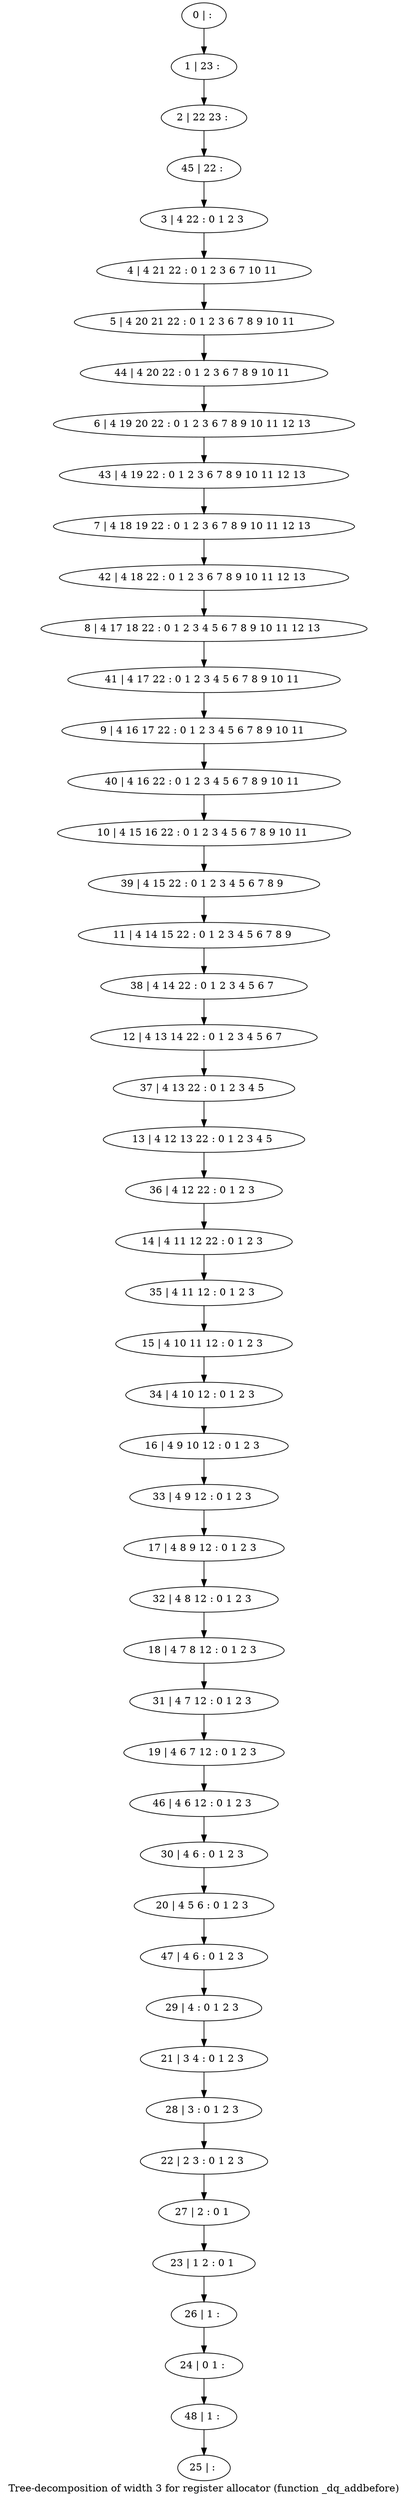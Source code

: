 digraph G {
graph [label="Tree-decomposition of width 3 for register allocator (function _dq_addbefore)"]
0[label="0 | : "];
1[label="1 | 23 : "];
2[label="2 | 22 23 : "];
3[label="3 | 4 22 : 0 1 2 3 "];
4[label="4 | 4 21 22 : 0 1 2 3 6 7 10 11 "];
5[label="5 | 4 20 21 22 : 0 1 2 3 6 7 8 9 10 11 "];
6[label="6 | 4 19 20 22 : 0 1 2 3 6 7 8 9 10 11 12 13 "];
7[label="7 | 4 18 19 22 : 0 1 2 3 6 7 8 9 10 11 12 13 "];
8[label="8 | 4 17 18 22 : 0 1 2 3 4 5 6 7 8 9 10 11 12 13 "];
9[label="9 | 4 16 17 22 : 0 1 2 3 4 5 6 7 8 9 10 11 "];
10[label="10 | 4 15 16 22 : 0 1 2 3 4 5 6 7 8 9 10 11 "];
11[label="11 | 4 14 15 22 : 0 1 2 3 4 5 6 7 8 9 "];
12[label="12 | 4 13 14 22 : 0 1 2 3 4 5 6 7 "];
13[label="13 | 4 12 13 22 : 0 1 2 3 4 5 "];
14[label="14 | 4 11 12 22 : 0 1 2 3 "];
15[label="15 | 4 10 11 12 : 0 1 2 3 "];
16[label="16 | 4 9 10 12 : 0 1 2 3 "];
17[label="17 | 4 8 9 12 : 0 1 2 3 "];
18[label="18 | 4 7 8 12 : 0 1 2 3 "];
19[label="19 | 4 6 7 12 : 0 1 2 3 "];
20[label="20 | 4 5 6 : 0 1 2 3 "];
21[label="21 | 3 4 : 0 1 2 3 "];
22[label="22 | 2 3 : 0 1 2 3 "];
23[label="23 | 1 2 : 0 1 "];
24[label="24 | 0 1 : "];
25[label="25 | : "];
26[label="26 | 1 : "];
27[label="27 | 2 : 0 1 "];
28[label="28 | 3 : 0 1 2 3 "];
29[label="29 | 4 : 0 1 2 3 "];
30[label="30 | 4 6 : 0 1 2 3 "];
31[label="31 | 4 7 12 : 0 1 2 3 "];
32[label="32 | 4 8 12 : 0 1 2 3 "];
33[label="33 | 4 9 12 : 0 1 2 3 "];
34[label="34 | 4 10 12 : 0 1 2 3 "];
35[label="35 | 4 11 12 : 0 1 2 3 "];
36[label="36 | 4 12 22 : 0 1 2 3 "];
37[label="37 | 4 13 22 : 0 1 2 3 4 5 "];
38[label="38 | 4 14 22 : 0 1 2 3 4 5 6 7 "];
39[label="39 | 4 15 22 : 0 1 2 3 4 5 6 7 8 9 "];
40[label="40 | 4 16 22 : 0 1 2 3 4 5 6 7 8 9 10 11 "];
41[label="41 | 4 17 22 : 0 1 2 3 4 5 6 7 8 9 10 11 "];
42[label="42 | 4 18 22 : 0 1 2 3 6 7 8 9 10 11 12 13 "];
43[label="43 | 4 19 22 : 0 1 2 3 6 7 8 9 10 11 12 13 "];
44[label="44 | 4 20 22 : 0 1 2 3 6 7 8 9 10 11 "];
45[label="45 | 22 : "];
46[label="46 | 4 6 12 : 0 1 2 3 "];
47[label="47 | 4 6 : 0 1 2 3 "];
48[label="48 | 1 : "];
0->1 ;
1->2 ;
3->4 ;
4->5 ;
26->24 ;
23->26 ;
27->23 ;
22->27 ;
28->22 ;
21->28 ;
29->21 ;
30->20 ;
31->19 ;
18->31 ;
32->18 ;
17->32 ;
33->17 ;
16->33 ;
34->16 ;
15->34 ;
35->15 ;
14->35 ;
36->14 ;
13->36 ;
37->13 ;
12->37 ;
38->12 ;
11->38 ;
39->11 ;
10->39 ;
40->10 ;
9->40 ;
41->9 ;
8->41 ;
42->8 ;
7->42 ;
43->7 ;
6->43 ;
44->6 ;
5->44 ;
45->3 ;
2->45 ;
46->30 ;
19->46 ;
47->29 ;
20->47 ;
48->25 ;
24->48 ;
}
